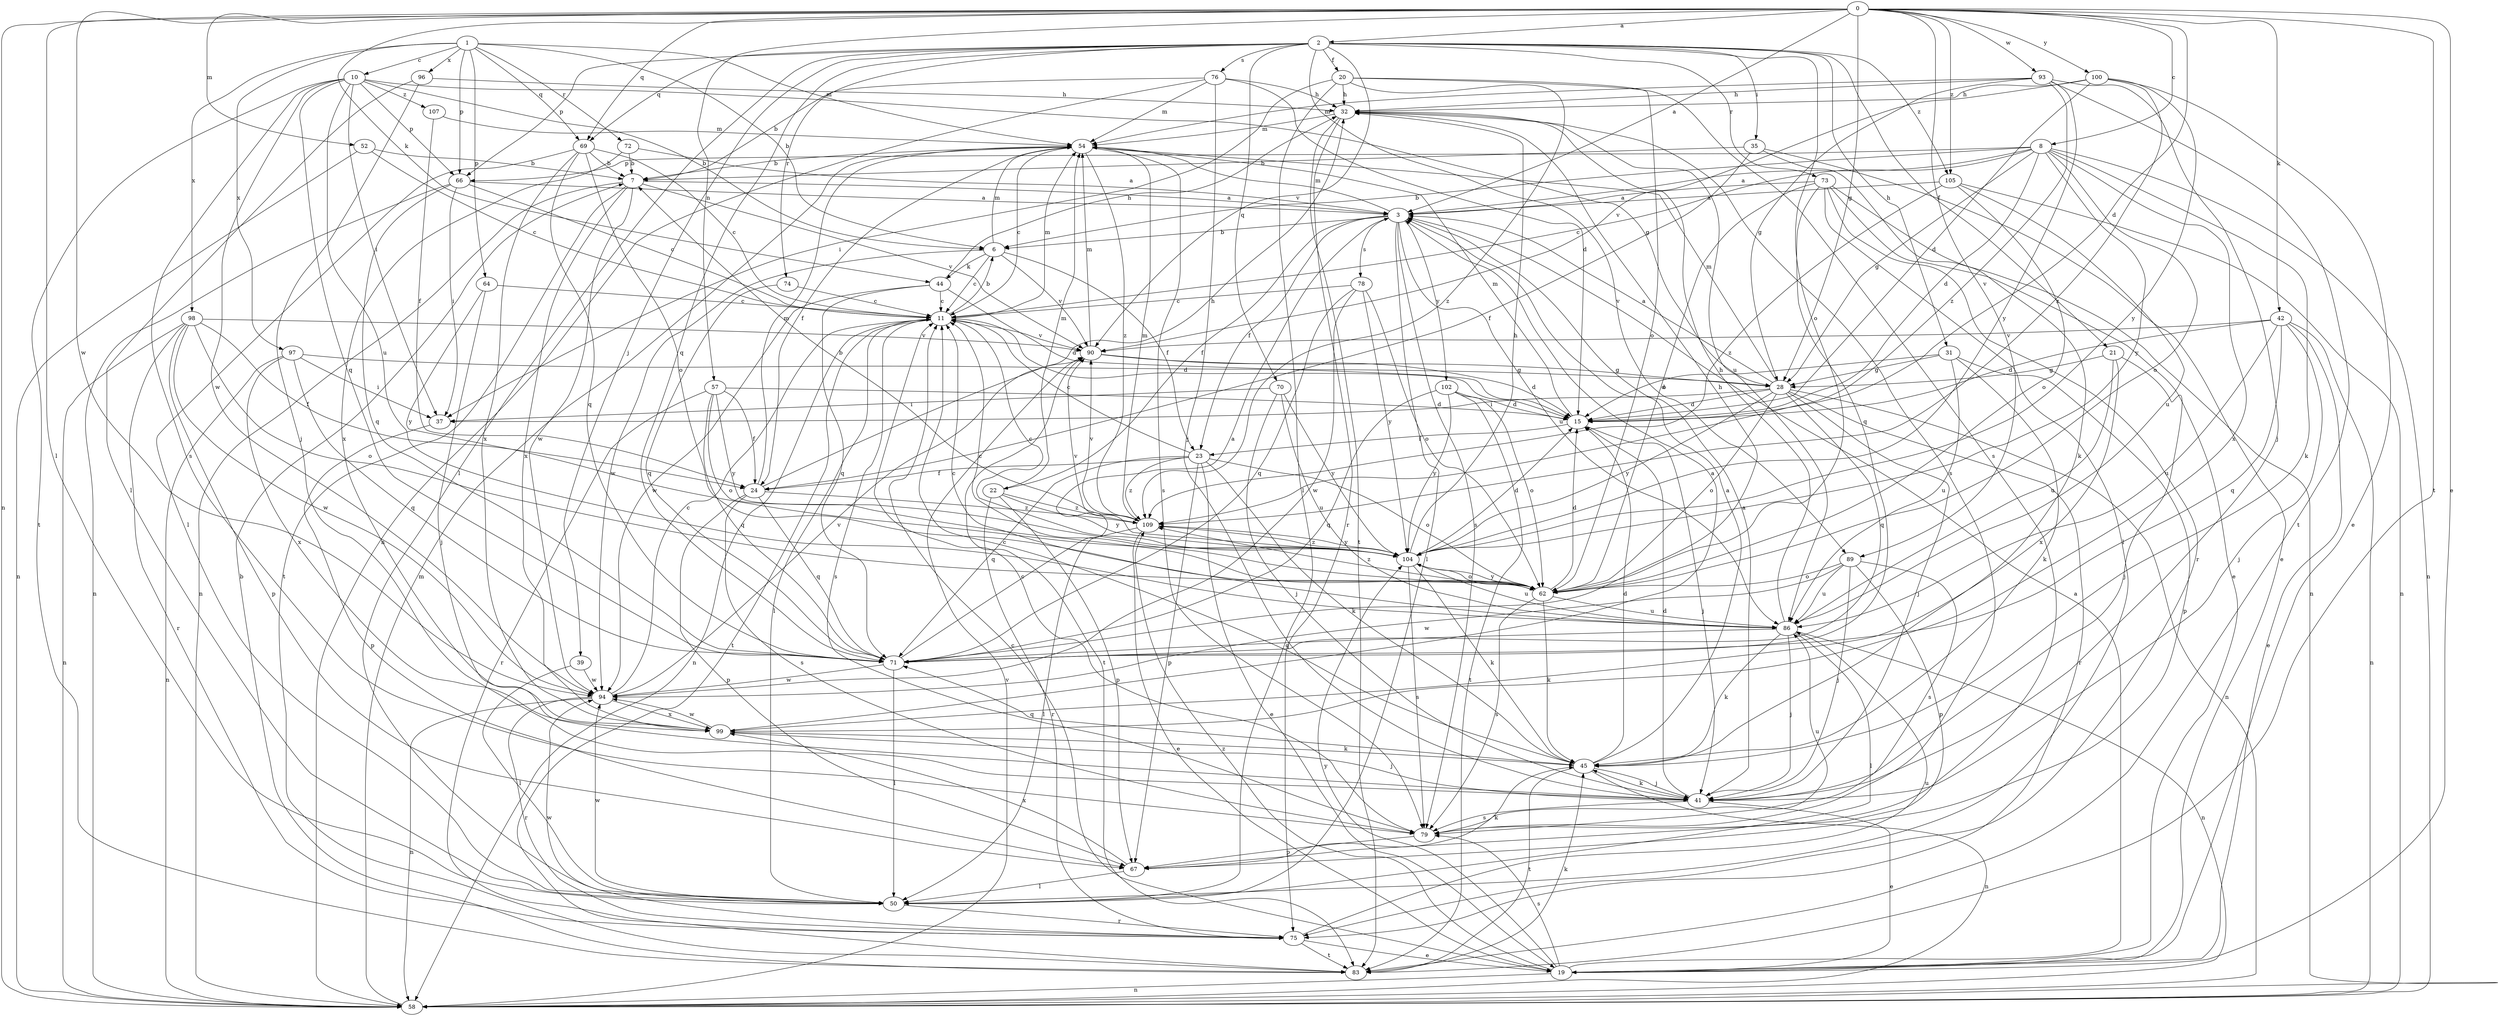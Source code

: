 strict digraph  {
0;
1;
2;
3;
6;
7;
8;
10;
11;
15;
19;
20;
21;
22;
23;
24;
28;
31;
32;
35;
37;
39;
41;
42;
44;
45;
50;
52;
54;
57;
58;
62;
64;
66;
67;
69;
70;
71;
72;
73;
74;
75;
76;
78;
79;
83;
86;
89;
90;
93;
94;
96;
97;
98;
99;
100;
102;
104;
105;
107;
109;
0 -> 2  [label=a];
0 -> 3  [label=a];
0 -> 8  [label=c];
0 -> 15  [label=d];
0 -> 19  [label=e];
0 -> 28  [label=g];
0 -> 42  [label=k];
0 -> 44  [label=k];
0 -> 50  [label=l];
0 -> 52  [label=m];
0 -> 57  [label=n];
0 -> 58  [label=n];
0 -> 69  [label=q];
0 -> 83  [label=t];
0 -> 89  [label=v];
0 -> 93  [label=w];
0 -> 94  [label=w];
0 -> 100  [label=y];
0 -> 105  [label=z];
1 -> 6  [label=b];
1 -> 10  [label=c];
1 -> 54  [label=m];
1 -> 64  [label=p];
1 -> 66  [label=p];
1 -> 69  [label=q];
1 -> 72  [label=r];
1 -> 96  [label=x];
1 -> 97  [label=x];
1 -> 98  [label=x];
2 -> 20  [label=f];
2 -> 21  [label=f];
2 -> 31  [label=h];
2 -> 35  [label=i];
2 -> 39  [label=j];
2 -> 50  [label=l];
2 -> 62  [label=o];
2 -> 66  [label=p];
2 -> 69  [label=q];
2 -> 70  [label=q];
2 -> 71  [label=q];
2 -> 73  [label=r];
2 -> 74  [label=r];
2 -> 76  [label=s];
2 -> 89  [label=v];
2 -> 90  [label=v];
2 -> 105  [label=z];
3 -> 6  [label=b];
3 -> 22  [label=f];
3 -> 23  [label=f];
3 -> 50  [label=l];
3 -> 54  [label=m];
3 -> 78  [label=s];
3 -> 79  [label=s];
3 -> 86  [label=u];
3 -> 102  [label=y];
6 -> 11  [label=c];
6 -> 23  [label=f];
6 -> 44  [label=k];
6 -> 54  [label=m];
6 -> 90  [label=v];
6 -> 94  [label=w];
7 -> 3  [label=a];
7 -> 58  [label=n];
7 -> 83  [label=t];
7 -> 90  [label=v];
7 -> 94  [label=w];
7 -> 99  [label=x];
8 -> 3  [label=a];
8 -> 6  [label=b];
8 -> 11  [label=c];
8 -> 15  [label=d];
8 -> 28  [label=g];
8 -> 45  [label=k];
8 -> 58  [label=n];
8 -> 62  [label=o];
8 -> 66  [label=p];
8 -> 99  [label=x];
8 -> 104  [label=y];
10 -> 6  [label=b];
10 -> 28  [label=g];
10 -> 37  [label=i];
10 -> 66  [label=p];
10 -> 71  [label=q];
10 -> 79  [label=s];
10 -> 83  [label=t];
10 -> 86  [label=u];
10 -> 94  [label=w];
10 -> 107  [label=z];
11 -> 6  [label=b];
11 -> 15  [label=d];
11 -> 50  [label=l];
11 -> 54  [label=m];
11 -> 58  [label=n];
11 -> 79  [label=s];
11 -> 83  [label=t];
11 -> 90  [label=v];
15 -> 23  [label=f];
15 -> 41  [label=j];
15 -> 54  [label=m];
19 -> 3  [label=a];
19 -> 11  [label=c];
19 -> 58  [label=n];
19 -> 79  [label=s];
19 -> 104  [label=y];
19 -> 109  [label=z];
20 -> 32  [label=h];
20 -> 37  [label=i];
20 -> 50  [label=l];
20 -> 62  [label=o];
20 -> 79  [label=s];
20 -> 109  [label=z];
21 -> 28  [label=g];
21 -> 41  [label=j];
21 -> 86  [label=u];
21 -> 99  [label=x];
22 -> 54  [label=m];
22 -> 67  [label=p];
22 -> 75  [label=r];
22 -> 104  [label=y];
22 -> 109  [label=z];
23 -> 11  [label=c];
23 -> 19  [label=e];
23 -> 24  [label=f];
23 -> 45  [label=k];
23 -> 62  [label=o];
23 -> 67  [label=p];
23 -> 71  [label=q];
23 -> 109  [label=z];
24 -> 32  [label=h];
24 -> 54  [label=m];
24 -> 67  [label=p];
24 -> 71  [label=q];
24 -> 79  [label=s];
24 -> 109  [label=z];
28 -> 3  [label=a];
28 -> 15  [label=d];
28 -> 37  [label=i];
28 -> 41  [label=j];
28 -> 54  [label=m];
28 -> 58  [label=n];
28 -> 62  [label=o];
28 -> 71  [label=q];
28 -> 75  [label=r];
28 -> 104  [label=y];
31 -> 15  [label=d];
31 -> 28  [label=g];
31 -> 45  [label=k];
31 -> 67  [label=p];
31 -> 86  [label=u];
32 -> 54  [label=m];
32 -> 75  [label=r];
32 -> 79  [label=s];
32 -> 83  [label=t];
32 -> 86  [label=u];
35 -> 7  [label=b];
35 -> 19  [label=e];
35 -> 24  [label=f];
35 -> 45  [label=k];
37 -> 67  [label=p];
39 -> 50  [label=l];
39 -> 94  [label=w];
41 -> 3  [label=a];
41 -> 15  [label=d];
41 -> 19  [label=e];
41 -> 45  [label=k];
41 -> 79  [label=s];
42 -> 15  [label=d];
42 -> 19  [label=e];
42 -> 41  [label=j];
42 -> 58  [label=n];
42 -> 71  [label=q];
42 -> 86  [label=u];
42 -> 90  [label=v];
44 -> 11  [label=c];
44 -> 15  [label=d];
44 -> 32  [label=h];
44 -> 71  [label=q];
44 -> 94  [label=w];
45 -> 3  [label=a];
45 -> 11  [label=c];
45 -> 15  [label=d];
45 -> 41  [label=j];
45 -> 58  [label=n];
45 -> 71  [label=q];
45 -> 83  [label=t];
50 -> 75  [label=r];
50 -> 94  [label=w];
52 -> 7  [label=b];
52 -> 11  [label=c];
52 -> 58  [label=n];
54 -> 7  [label=b];
54 -> 11  [label=c];
54 -> 24  [label=f];
54 -> 79  [label=s];
54 -> 109  [label=z];
57 -> 15  [label=d];
57 -> 24  [label=f];
57 -> 62  [label=o];
57 -> 71  [label=q];
57 -> 75  [label=r];
57 -> 104  [label=y];
58 -> 54  [label=m];
58 -> 90  [label=v];
62 -> 11  [label=c];
62 -> 15  [label=d];
62 -> 45  [label=k];
62 -> 79  [label=s];
62 -> 86  [label=u];
62 -> 104  [label=y];
62 -> 109  [label=z];
64 -> 11  [label=c];
64 -> 41  [label=j];
64 -> 104  [label=y];
66 -> 3  [label=a];
66 -> 11  [label=c];
66 -> 37  [label=i];
66 -> 58  [label=n];
66 -> 71  [label=q];
67 -> 45  [label=k];
67 -> 50  [label=l];
67 -> 99  [label=x];
69 -> 7  [label=b];
69 -> 11  [label=c];
69 -> 50  [label=l];
69 -> 62  [label=o];
69 -> 71  [label=q];
69 -> 99  [label=x];
70 -> 37  [label=i];
70 -> 41  [label=j];
70 -> 86  [label=u];
70 -> 104  [label=y];
71 -> 3  [label=a];
71 -> 32  [label=h];
71 -> 50  [label=l];
71 -> 94  [label=w];
72 -> 3  [label=a];
72 -> 7  [label=b];
72 -> 99  [label=x];
73 -> 3  [label=a];
73 -> 19  [label=e];
73 -> 50  [label=l];
73 -> 58  [label=n];
73 -> 62  [label=o];
73 -> 71  [label=q];
73 -> 75  [label=r];
74 -> 11  [label=c];
74 -> 71  [label=q];
75 -> 19  [label=e];
75 -> 83  [label=t];
75 -> 86  [label=u];
75 -> 94  [label=w];
76 -> 7  [label=b];
76 -> 15  [label=d];
76 -> 32  [label=h];
76 -> 41  [label=j];
76 -> 54  [label=m];
76 -> 58  [label=n];
78 -> 11  [label=c];
78 -> 62  [label=o];
78 -> 71  [label=q];
78 -> 94  [label=w];
78 -> 104  [label=y];
79 -> 11  [label=c];
79 -> 67  [label=p];
79 -> 86  [label=u];
83 -> 7  [label=b];
83 -> 45  [label=k];
86 -> 11  [label=c];
86 -> 32  [label=h];
86 -> 41  [label=j];
86 -> 45  [label=k];
86 -> 50  [label=l];
86 -> 58  [label=n];
86 -> 71  [label=q];
89 -> 41  [label=j];
89 -> 62  [label=o];
89 -> 67  [label=p];
89 -> 79  [label=s];
89 -> 86  [label=u];
89 -> 94  [label=w];
90 -> 15  [label=d];
90 -> 28  [label=g];
90 -> 54  [label=m];
90 -> 83  [label=t];
93 -> 28  [label=g];
93 -> 32  [label=h];
93 -> 41  [label=j];
93 -> 54  [label=m];
93 -> 83  [label=t];
93 -> 104  [label=y];
93 -> 109  [label=z];
94 -> 11  [label=c];
94 -> 58  [label=n];
94 -> 75  [label=r];
94 -> 90  [label=v];
94 -> 99  [label=x];
96 -> 32  [label=h];
96 -> 41  [label=j];
96 -> 50  [label=l];
97 -> 28  [label=g];
97 -> 37  [label=i];
97 -> 58  [label=n];
97 -> 71  [label=q];
97 -> 99  [label=x];
98 -> 24  [label=f];
98 -> 58  [label=n];
98 -> 62  [label=o];
98 -> 67  [label=p];
98 -> 75  [label=r];
98 -> 90  [label=v];
98 -> 94  [label=w];
99 -> 3  [label=a];
99 -> 41  [label=j];
99 -> 45  [label=k];
99 -> 94  [label=w];
100 -> 15  [label=d];
100 -> 19  [label=e];
100 -> 32  [label=h];
100 -> 90  [label=v];
100 -> 104  [label=y];
100 -> 109  [label=z];
102 -> 15  [label=d];
102 -> 62  [label=o];
102 -> 71  [label=q];
102 -> 83  [label=t];
102 -> 104  [label=y];
104 -> 11  [label=c];
104 -> 15  [label=d];
104 -> 32  [label=h];
104 -> 45  [label=k];
104 -> 62  [label=o];
104 -> 79  [label=s];
104 -> 86  [label=u];
104 -> 90  [label=v];
104 -> 109  [label=z];
105 -> 3  [label=a];
105 -> 58  [label=n];
105 -> 62  [label=o];
105 -> 86  [label=u];
105 -> 109  [label=z];
107 -> 24  [label=f];
107 -> 54  [label=m];
109 -> 7  [label=b];
109 -> 19  [label=e];
109 -> 50  [label=l];
109 -> 54  [label=m];
109 -> 90  [label=v];
109 -> 104  [label=y];
}
